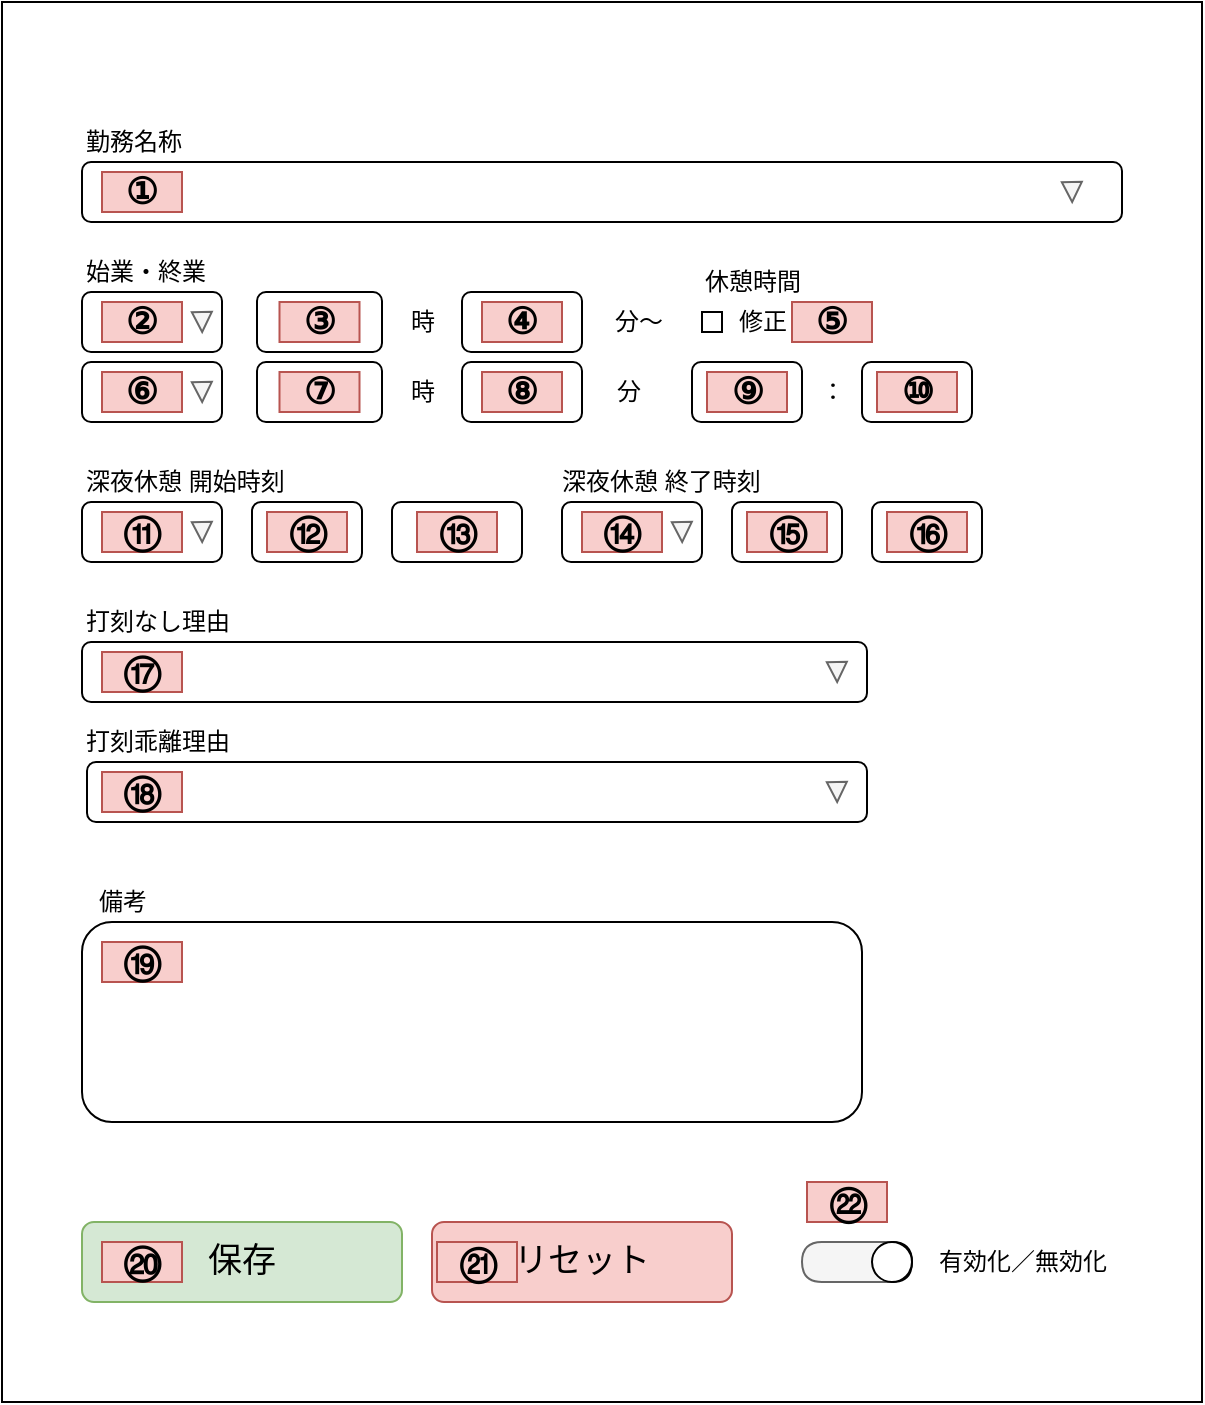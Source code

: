<mxfile version="13.1.3">
    <diagram id="6hGFLwfOUW9BJ-s0fimq" name="Page-1">
        <mxGraphModel dx="464" dy="1178" grid="1" gridSize="10" guides="1" tooltips="1" connect="1" arrows="1" fold="1" page="1" pageScale="1" pageWidth="600" pageHeight="700" math="0" shadow="0">
            <root>
                <mxCell id="0"/>
                <mxCell id="1" parent="0"/>
                <mxCell id="141" value="" style="rounded=0;whiteSpace=wrap;html=1;" parent="1" vertex="1">
                    <mxGeometry width="600" height="700" as="geometry"/>
                </mxCell>
                <mxCell id="5" value="勤務名称" style="text;html=1;strokeColor=none;fillColor=none;align=left;verticalAlign=middle;whiteSpace=wrap;rounded=0;" parent="1" vertex="1">
                    <mxGeometry x="40" y="60" width="120" height="20" as="geometry"/>
                </mxCell>
                <mxCell id="11" value="始業・終業" style="text;html=1;strokeColor=none;fillColor=none;align=left;verticalAlign=middle;whiteSpace=wrap;rounded=0;" parent="1" vertex="1">
                    <mxGeometry x="40" y="125" width="120" height="20" as="geometry"/>
                </mxCell>
                <mxCell id="13" value="" style="group" parent="1" vertex="1" connectable="0">
                    <mxGeometry x="40" y="80" width="520" height="30" as="geometry"/>
                </mxCell>
                <mxCell id="4" value="" style="rounded=1;whiteSpace=wrap;html=1;" parent="13" vertex="1">
                    <mxGeometry width="520" height="30" as="geometry"/>
                </mxCell>
                <mxCell id="142" value="①" style="text;html=1;strokeColor=#b85450;fillColor=#f8cecc;align=center;verticalAlign=middle;whiteSpace=wrap;rounded=0;fontSize=18;fontStyle=1" parent="13" vertex="1">
                    <mxGeometry x="10" y="5" width="40" height="20" as="geometry"/>
                </mxCell>
                <mxCell id="23" value="" style="group" parent="1" vertex="1" connectable="0">
                    <mxGeometry x="40" y="145" width="70" height="30" as="geometry"/>
                </mxCell>
                <mxCell id="14" value="" style="group" parent="23" vertex="1" connectable="0">
                    <mxGeometry width="70" height="30" as="geometry"/>
                </mxCell>
                <mxCell id="27" value="" style="group" parent="14" vertex="1" connectable="0">
                    <mxGeometry width="70" height="30" as="geometry"/>
                </mxCell>
                <mxCell id="15" value="" style="rounded=1;whiteSpace=wrap;html=1;" parent="27" vertex="1">
                    <mxGeometry width="70" height="30" as="geometry"/>
                </mxCell>
                <mxCell id="21" value="" style="triangle;whiteSpace=wrap;html=1;align=left;rotation=89;labelBackgroundColor=#2E1616;fillColor=#f5f5f5;strokeColor=#666666;fontColor=#333333;" parent="27" vertex="1">
                    <mxGeometry x="55" y="10" width="10" height="10" as="geometry"/>
                </mxCell>
                <mxCell id="155" value="②" style="text;html=1;strokeColor=#b85450;fillColor=#f8cecc;align=center;verticalAlign=middle;whiteSpace=wrap;rounded=0;fontSize=18;fontStyle=1" parent="27" vertex="1">
                    <mxGeometry x="10" y="5" width="40" height="20" as="geometry"/>
                </mxCell>
                <mxCell id="31" value="" style="rounded=1;whiteSpace=wrap;html=1;" parent="1" vertex="1">
                    <mxGeometry x="40" y="180" width="70" height="30" as="geometry"/>
                </mxCell>
                <mxCell id="32" value="" style="triangle;whiteSpace=wrap;html=1;align=left;rotation=89;labelBackgroundColor=#2E1616;fillColor=#f5f5f5;strokeColor=#666666;fontColor=#333333;" parent="1" vertex="1">
                    <mxGeometry x="95" y="190" width="10" height="10" as="geometry"/>
                </mxCell>
                <mxCell id="33" value="" style="rounded=1;whiteSpace=wrap;html=1;labelBackgroundColor=#2E1616;align=left;" parent="1" vertex="1">
                    <mxGeometry x="127.5" y="145" width="62.5" height="30" as="geometry"/>
                </mxCell>
                <mxCell id="38" value="" style="rounded=1;whiteSpace=wrap;html=1;labelBackgroundColor=#2E1616;align=left;" parent="1" vertex="1">
                    <mxGeometry x="127.5" y="180" width="62.5" height="30" as="geometry"/>
                </mxCell>
                <mxCell id="41" value="時" style="text;html=1;align=center;verticalAlign=middle;resizable=0;points=[];autosize=1;" parent="1" vertex="1">
                    <mxGeometry x="195" y="150" width="30" height="20" as="geometry"/>
                </mxCell>
                <mxCell id="42" value="分～" style="text;html=1;align=center;verticalAlign=middle;resizable=0;points=[];autosize=1;" parent="1" vertex="1">
                    <mxGeometry x="297.5" y="150" width="40" height="20" as="geometry"/>
                </mxCell>
                <mxCell id="43" value="時" style="text;html=1;align=center;verticalAlign=middle;resizable=0;points=[];autosize=1;" parent="1" vertex="1">
                    <mxGeometry x="195" y="185" width="30" height="20" as="geometry"/>
                </mxCell>
                <mxCell id="44" value="" style="rounded=1;whiteSpace=wrap;html=1;labelBackgroundColor=#2E1616;align=left;" parent="1" vertex="1">
                    <mxGeometry x="230" y="145" width="60" height="30" as="geometry"/>
                </mxCell>
                <mxCell id="45" value="" style="rounded=1;whiteSpace=wrap;html=1;labelBackgroundColor=#2E1616;align=left;" parent="1" vertex="1">
                    <mxGeometry x="230" y="180" width="60" height="30" as="geometry"/>
                </mxCell>
                <mxCell id="46" value="分" style="text;html=1;align=center;verticalAlign=middle;resizable=0;points=[];autosize=1;" parent="1" vertex="1">
                    <mxGeometry x="297.5" y="185" width="30" height="20" as="geometry"/>
                </mxCell>
                <mxCell id="57" value="" style="rounded=1;whiteSpace=wrap;html=1;labelBackgroundColor=#2E1616;align=left;" parent="1" vertex="1">
                    <mxGeometry x="345" y="180" width="55" height="30" as="geometry"/>
                </mxCell>
                <mxCell id="58" value="：" style="text;html=1;align=center;verticalAlign=middle;resizable=0;points=[];autosize=1;" parent="1" vertex="1">
                    <mxGeometry x="400" y="185" width="30" height="20" as="geometry"/>
                </mxCell>
                <mxCell id="59" value="" style="rounded=1;whiteSpace=wrap;html=1;labelBackgroundColor=#2E1616;align=left;" parent="1" vertex="1">
                    <mxGeometry x="430" y="180" width="55" height="30" as="geometry"/>
                </mxCell>
                <mxCell id="64" value="深夜休憩 開始時刻" style="text;html=1;align=left;verticalAlign=middle;resizable=0;points=[];autosize=1;" parent="1" vertex="1">
                    <mxGeometry x="40" y="230" width="110" height="20" as="geometry"/>
                </mxCell>
                <mxCell id="65" value="" style="group" parent="1" vertex="1" connectable="0">
                    <mxGeometry x="40" y="250" width="70" height="30" as="geometry"/>
                </mxCell>
                <mxCell id="66" value="" style="group" parent="65" vertex="1" connectable="0">
                    <mxGeometry width="70" height="30" as="geometry"/>
                </mxCell>
                <mxCell id="67" value="" style="group" parent="66" vertex="1" connectable="0">
                    <mxGeometry width="70" height="30" as="geometry"/>
                </mxCell>
                <mxCell id="68" value="" style="rounded=1;whiteSpace=wrap;html=1;" parent="67" vertex="1">
                    <mxGeometry width="70" height="30" as="geometry"/>
                </mxCell>
                <mxCell id="69" value="" style="triangle;whiteSpace=wrap;html=1;align=left;rotation=89;labelBackgroundColor=#2E1616;fillColor=#f5f5f5;strokeColor=#666666;fontColor=#333333;" parent="67" vertex="1">
                    <mxGeometry x="55" y="10" width="10" height="10" as="geometry"/>
                </mxCell>
                <mxCell id="163" value="⑪" style="text;html=1;strokeColor=#b85450;fillColor=#f8cecc;align=center;verticalAlign=middle;whiteSpace=wrap;rounded=0;fontSize=18;fontStyle=1" parent="67" vertex="1">
                    <mxGeometry x="10" y="5" width="40" height="20" as="geometry"/>
                </mxCell>
                <mxCell id="72" value="" style="rounded=1;whiteSpace=wrap;html=1;labelBackgroundColor=#2E1616;align=left;" parent="1" vertex="1">
                    <mxGeometry x="125" y="250" width="55" height="30" as="geometry"/>
                </mxCell>
                <mxCell id="74" value="" style="rounded=1;whiteSpace=wrap;html=1;labelBackgroundColor=#2E1616;align=left;" parent="1" vertex="1">
                    <mxGeometry x="195" y="250" width="65" height="30" as="geometry"/>
                </mxCell>
                <mxCell id="76" value="" style="group" parent="1" vertex="1" connectable="0">
                    <mxGeometry x="280" y="250" width="70" height="30" as="geometry"/>
                </mxCell>
                <mxCell id="77" value="" style="group" parent="76" vertex="1" connectable="0">
                    <mxGeometry width="70" height="30" as="geometry"/>
                </mxCell>
                <mxCell id="78" value="" style="group" parent="77" vertex="1" connectable="0">
                    <mxGeometry width="70" height="30" as="geometry"/>
                </mxCell>
                <mxCell id="79" value="" style="rounded=1;whiteSpace=wrap;html=1;" parent="78" vertex="1">
                    <mxGeometry width="70" height="30" as="geometry"/>
                </mxCell>
                <mxCell id="80" value="" style="triangle;whiteSpace=wrap;html=1;align=left;rotation=89;labelBackgroundColor=#2E1616;fillColor=#f5f5f5;strokeColor=#666666;fontColor=#333333;" parent="78" vertex="1">
                    <mxGeometry x="55" y="10" width="10" height="10" as="geometry"/>
                </mxCell>
                <mxCell id="165" value="⑭" style="text;html=1;strokeColor=#b85450;fillColor=#f8cecc;align=center;verticalAlign=middle;whiteSpace=wrap;rounded=0;fontSize=18;fontStyle=1" parent="78" vertex="1">
                    <mxGeometry x="10" y="5" width="40" height="20" as="geometry"/>
                </mxCell>
                <mxCell id="81" value="" style="rounded=1;whiteSpace=wrap;html=1;labelBackgroundColor=#2E1616;align=left;" parent="1" vertex="1">
                    <mxGeometry x="365" y="250" width="55" height="30" as="geometry"/>
                </mxCell>
                <mxCell id="83" value="" style="rounded=1;whiteSpace=wrap;html=1;labelBackgroundColor=#2E1616;align=left;" parent="1" vertex="1">
                    <mxGeometry x="435" y="250" width="55" height="30" as="geometry"/>
                </mxCell>
                <mxCell id="87" value="" style="group" parent="1" vertex="1" connectable="0">
                    <mxGeometry x="40" y="320" width="392.5" height="30" as="geometry"/>
                </mxCell>
                <mxCell id="88" value="" style="rounded=1;whiteSpace=wrap;html=1;" parent="87" vertex="1">
                    <mxGeometry width="392.5" height="30" as="geometry"/>
                </mxCell>
                <mxCell id="166" value="⑰" style="text;html=1;strokeColor=#b85450;fillColor=#f8cecc;align=center;verticalAlign=middle;whiteSpace=wrap;rounded=0;fontSize=18;fontStyle=1" parent="87" vertex="1">
                    <mxGeometry x="10" y="5" width="40" height="20" as="geometry"/>
                </mxCell>
                <mxCell id="93" value="深夜休憩 終了時刻" style="text;html=1;align=left;verticalAlign=middle;resizable=0;points=[];autosize=1;" parent="1" vertex="1">
                    <mxGeometry x="277.5" y="230" width="110" height="20" as="geometry"/>
                </mxCell>
                <mxCell id="97" value="打刻なし理由" style="text;html=1;align=left;verticalAlign=middle;resizable=0;points=[];autosize=1;" parent="1" vertex="1">
                    <mxGeometry x="40" y="300" width="90" height="20" as="geometry"/>
                </mxCell>
                <mxCell id="99" value="打刻乖離理由" style="text;html=1;align=left;verticalAlign=middle;resizable=0;points=[];autosize=1;" parent="1" vertex="1">
                    <mxGeometry x="40" y="360" width="90" height="20" as="geometry"/>
                </mxCell>
                <mxCell id="101" value="" style="group" parent="1" vertex="1" connectable="0">
                    <mxGeometry x="42.5" y="380" width="390" height="30" as="geometry"/>
                </mxCell>
                <mxCell id="102" value="" style="rounded=1;whiteSpace=wrap;html=1;" parent="101" vertex="1">
                    <mxGeometry width="390" height="30" as="geometry"/>
                </mxCell>
                <mxCell id="118" value="" style="triangle;whiteSpace=wrap;html=1;align=left;rotation=89;labelBackgroundColor=#2E1616;fillColor=#f5f5f5;strokeColor=#666666;fontColor=#333333;" parent="101" vertex="1">
                    <mxGeometry x="370" y="10" width="10" height="10" as="geometry"/>
                </mxCell>
                <mxCell id="169" value="⑱" style="text;html=1;strokeColor=#b85450;fillColor=#f8cecc;align=center;verticalAlign=middle;whiteSpace=wrap;rounded=0;fontSize=18;fontStyle=1" parent="101" vertex="1">
                    <mxGeometry x="7.5" y="5" width="40" height="20" as="geometry"/>
                </mxCell>
                <mxCell id="107" value="保存" style="rounded=1;whiteSpace=wrap;html=1;labelBackgroundColor=none;fontSize=17;align=center;fillColor=#d5e8d4;strokeColor=#82b366;" parent="1" vertex="1">
                    <mxGeometry x="40" y="610" width="160" height="40" as="geometry"/>
                </mxCell>
                <mxCell id="109" value="リセット" style="rounded=1;whiteSpace=wrap;html=1;labelBackgroundColor=none;fontSize=17;align=center;fillColor=#f8cecc;strokeColor=#b85450;" parent="1" vertex="1">
                    <mxGeometry x="215" y="610" width="150" height="40" as="geometry"/>
                </mxCell>
                <mxCell id="111" value="" style="rounded=0;whiteSpace=wrap;html=1;imageHeight=26;" parent="1" vertex="1">
                    <mxGeometry x="350" y="155" width="10" height="10" as="geometry"/>
                </mxCell>
                <mxCell id="112" value="修正" style="text;html=1;align=center;verticalAlign=middle;resizable=0;points=[];autosize=1;" parent="1" vertex="1">
                    <mxGeometry x="360" y="150" width="40" height="20" as="geometry"/>
                </mxCell>
                <mxCell id="89" value="" style="triangle;whiteSpace=wrap;html=1;align=left;rotation=89;labelBackgroundColor=#2E1616;fillColor=#f5f5f5;strokeColor=#666666;fontColor=#333333;" parent="1" vertex="1">
                    <mxGeometry x="412.5" y="330" width="10" height="10" as="geometry"/>
                </mxCell>
                <mxCell id="7" value="" style="triangle;whiteSpace=wrap;html=1;align=left;rotation=89;labelBackgroundColor=#2E1616;fillColor=#f5f5f5;strokeColor=#666666;fontColor=#333333;" parent="1" vertex="1">
                    <mxGeometry x="530" y="90" width="10" height="10" as="geometry"/>
                </mxCell>
                <mxCell id="126" value="休憩時間" style="text;html=1;align=center;verticalAlign=middle;resizable=0;points=[];autosize=1;" parent="1" vertex="1">
                    <mxGeometry x="345" y="130" width="60" height="20" as="geometry"/>
                </mxCell>
                <mxCell id="129" value="備考" style="text;html=1;align=center;verticalAlign=middle;resizable=0;points=[];autosize=1;" parent="1" vertex="1">
                    <mxGeometry x="40" y="440" width="40" height="20" as="geometry"/>
                </mxCell>
                <mxCell id="130" value="" style="group" parent="1" vertex="1" connectable="0">
                    <mxGeometry x="40" y="460" width="390" height="100" as="geometry"/>
                </mxCell>
                <mxCell id="131" value="" style="rounded=1;whiteSpace=wrap;html=1;" parent="130" vertex="1">
                    <mxGeometry width="390" height="100" as="geometry"/>
                </mxCell>
                <mxCell id="170" value="⑲" style="text;html=1;strokeColor=#b85450;fillColor=#f8cecc;align=center;verticalAlign=middle;whiteSpace=wrap;rounded=0;fontSize=18;fontStyle=1" parent="130" vertex="1">
                    <mxGeometry x="10" y="10" width="40" height="20" as="geometry"/>
                </mxCell>
                <mxCell id="134" value="" style="shape=delay;whiteSpace=wrap;html=1;" parent="1" vertex="1">
                    <mxGeometry x="420" y="620" width="35" height="20" as="geometry"/>
                </mxCell>
                <mxCell id="135" value="" style="shape=delay;whiteSpace=wrap;html=1;rotation=-180;fillColor=#f5f5f5;strokeColor=#666666;fontColor=#333333;" parent="1" vertex="1">
                    <mxGeometry x="400" y="620" width="45" height="20" as="geometry"/>
                </mxCell>
                <mxCell id="136" value="" style="ellipse;whiteSpace=wrap;html=1;aspect=fixed;" parent="1" vertex="1">
                    <mxGeometry x="435" y="620" width="20" height="20" as="geometry"/>
                </mxCell>
                <mxCell id="140" value="有効化／無効化" style="text;html=1;align=center;verticalAlign=middle;resizable=0;points=[];autosize=1;" parent="1" vertex="1">
                    <mxGeometry x="460" y="620" width="100" height="20" as="geometry"/>
                </mxCell>
                <mxCell id="153" value="④" style="text;html=1;strokeColor=#b85450;fillColor=#f8cecc;align=center;verticalAlign=middle;whiteSpace=wrap;rounded=0;fontSize=18;fontStyle=1" parent="1" vertex="1">
                    <mxGeometry x="240" y="150" width="40" height="20" as="geometry"/>
                </mxCell>
                <mxCell id="154" value="③" style="text;html=1;strokeColor=#b85450;fillColor=#f8cecc;align=center;verticalAlign=middle;whiteSpace=wrap;rounded=0;fontSize=18;fontStyle=1" parent="1" vertex="1">
                    <mxGeometry x="138.75" y="150" width="40" height="20" as="geometry"/>
                </mxCell>
                <mxCell id="156" value="⑤" style="text;html=1;strokeColor=#b85450;fillColor=#f8cecc;align=center;verticalAlign=middle;whiteSpace=wrap;rounded=0;fontSize=18;fontStyle=1" parent="1" vertex="1">
                    <mxGeometry x="395" y="150" width="40" height="20" as="geometry"/>
                </mxCell>
                <mxCell id="157" value="⑥" style="text;html=1;strokeColor=#b85450;fillColor=#f8cecc;align=center;verticalAlign=middle;whiteSpace=wrap;rounded=0;fontSize=18;fontStyle=1" parent="1" vertex="1">
                    <mxGeometry x="50" y="185" width="40" height="20" as="geometry"/>
                </mxCell>
                <mxCell id="158" value="⑦" style="text;html=1;strokeColor=#b85450;fillColor=#f8cecc;align=center;verticalAlign=middle;whiteSpace=wrap;rounded=0;fontSize=18;fontStyle=1" parent="1" vertex="1">
                    <mxGeometry x="138.75" y="185" width="40" height="20" as="geometry"/>
                </mxCell>
                <mxCell id="159" value="⑨" style="text;html=1;strokeColor=#b85450;fillColor=#f8cecc;align=center;verticalAlign=middle;whiteSpace=wrap;rounded=0;fontSize=18;fontStyle=1" parent="1" vertex="1">
                    <mxGeometry x="352.5" y="185" width="40" height="20" as="geometry"/>
                </mxCell>
                <mxCell id="160" value="⑧" style="text;html=1;strokeColor=#b85450;fillColor=#f8cecc;align=center;verticalAlign=middle;whiteSpace=wrap;rounded=0;fontSize=18;fontStyle=1" parent="1" vertex="1">
                    <mxGeometry x="240" y="185" width="40" height="20" as="geometry"/>
                </mxCell>
                <mxCell id="161" value="⑩" style="text;html=1;strokeColor=#b85450;fillColor=#f8cecc;align=center;verticalAlign=middle;whiteSpace=wrap;rounded=0;fontSize=18;fontStyle=1" parent="1" vertex="1">
                    <mxGeometry x="437.5" y="185" width="40" height="20" as="geometry"/>
                </mxCell>
                <mxCell id="162" value="⑫" style="text;html=1;strokeColor=#b85450;fillColor=#f8cecc;align=center;verticalAlign=middle;whiteSpace=wrap;rounded=0;fontSize=18;fontStyle=1" parent="1" vertex="1">
                    <mxGeometry x="132.5" y="255" width="40" height="20" as="geometry"/>
                </mxCell>
                <mxCell id="164" value="⑬" style="text;html=1;strokeColor=#b85450;fillColor=#f8cecc;align=center;verticalAlign=middle;whiteSpace=wrap;rounded=0;fontSize=18;fontStyle=1" parent="1" vertex="1">
                    <mxGeometry x="207.5" y="255" width="40" height="20" as="geometry"/>
                </mxCell>
                <mxCell id="167" value="⑮" style="text;html=1;strokeColor=#b85450;fillColor=#f8cecc;align=center;verticalAlign=middle;whiteSpace=wrap;rounded=0;fontSize=18;fontStyle=1" parent="1" vertex="1">
                    <mxGeometry x="372.5" y="255" width="40" height="20" as="geometry"/>
                </mxCell>
                <mxCell id="168" value="⑯" style="text;html=1;strokeColor=#b85450;fillColor=#f8cecc;align=center;verticalAlign=middle;whiteSpace=wrap;rounded=0;fontSize=18;fontStyle=1" parent="1" vertex="1">
                    <mxGeometry x="442.5" y="255" width="40" height="20" as="geometry"/>
                </mxCell>
                <mxCell id="171" value="⑳" style="text;html=1;strokeColor=#b85450;fillColor=#f8cecc;align=center;verticalAlign=middle;whiteSpace=wrap;rounded=0;fontSize=18;fontStyle=1" parent="1" vertex="1">
                    <mxGeometry x="50" y="620" width="40" height="20" as="geometry"/>
                </mxCell>
                <mxCell id="172" value="㉒" style="text;html=1;strokeColor=#b85450;fillColor=#f8cecc;align=center;verticalAlign=middle;whiteSpace=wrap;rounded=0;fontSize=18;fontStyle=1" parent="1" vertex="1">
                    <mxGeometry x="402.5" y="590" width="40" height="20" as="geometry"/>
                </mxCell>
                <mxCell id="173" value="㉑" style="text;html=1;strokeColor=#b85450;fillColor=#f8cecc;align=center;verticalAlign=middle;whiteSpace=wrap;rounded=0;fontSize=18;fontStyle=1" parent="1" vertex="1">
                    <mxGeometry x="217.5" y="620" width="40" height="20" as="geometry"/>
                </mxCell>
            </root>
        </mxGraphModel>
    </diagram>
</mxfile>
